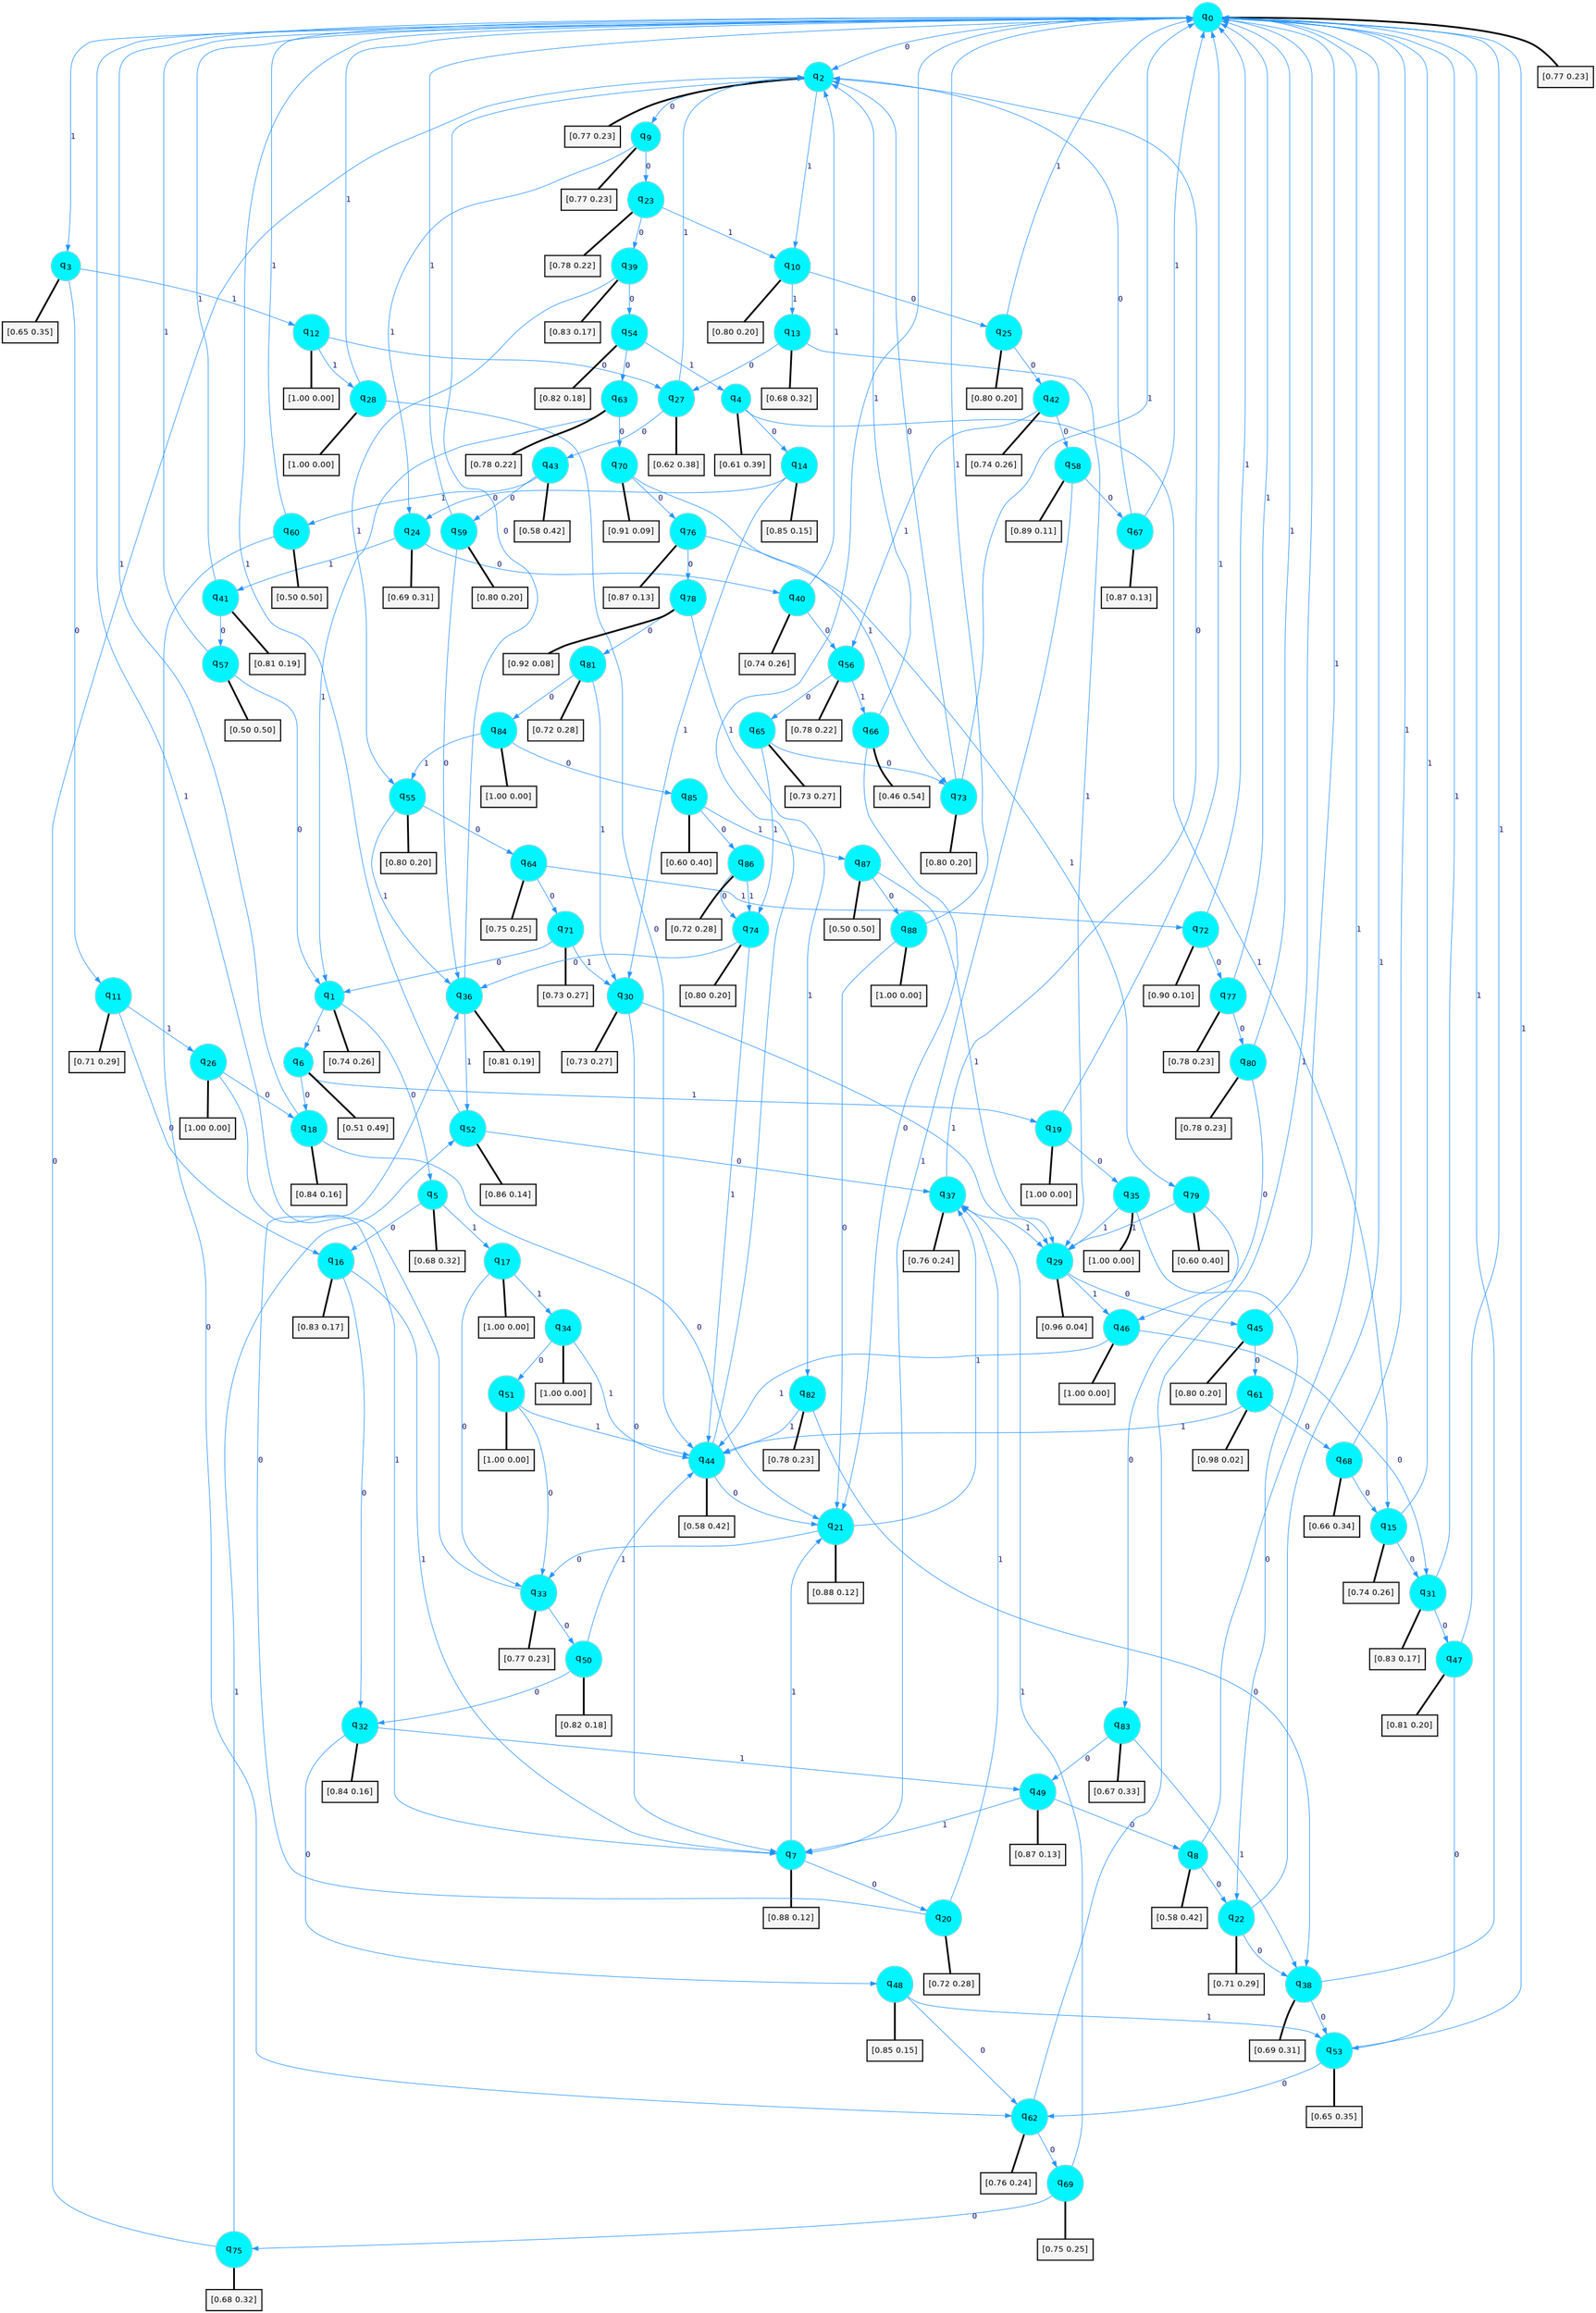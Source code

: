 digraph G {
graph [
bgcolor=transparent, dpi=300, rankdir=TD, size="40,25"];
node [
color=gray, fillcolor=turquoise1, fontcolor=black, fontname=Helvetica, fontsize=16, fontweight=bold, shape=circle, style=filled];
edge [
arrowsize=1, color=dodgerblue1, fontcolor=midnightblue, fontname=courier, fontweight=bold, penwidth=1, style=solid, weight=20];
0[label=<q<SUB>0</SUB>>];
1[label=<q<SUB>1</SUB>>];
2[label=<q<SUB>2</SUB>>];
3[label=<q<SUB>3</SUB>>];
4[label=<q<SUB>4</SUB>>];
5[label=<q<SUB>5</SUB>>];
6[label=<q<SUB>6</SUB>>];
7[label=<q<SUB>7</SUB>>];
8[label=<q<SUB>8</SUB>>];
9[label=<q<SUB>9</SUB>>];
10[label=<q<SUB>10</SUB>>];
11[label=<q<SUB>11</SUB>>];
12[label=<q<SUB>12</SUB>>];
13[label=<q<SUB>13</SUB>>];
14[label=<q<SUB>14</SUB>>];
15[label=<q<SUB>15</SUB>>];
16[label=<q<SUB>16</SUB>>];
17[label=<q<SUB>17</SUB>>];
18[label=<q<SUB>18</SUB>>];
19[label=<q<SUB>19</SUB>>];
20[label=<q<SUB>20</SUB>>];
21[label=<q<SUB>21</SUB>>];
22[label=<q<SUB>22</SUB>>];
23[label=<q<SUB>23</SUB>>];
24[label=<q<SUB>24</SUB>>];
25[label=<q<SUB>25</SUB>>];
26[label=<q<SUB>26</SUB>>];
27[label=<q<SUB>27</SUB>>];
28[label=<q<SUB>28</SUB>>];
29[label=<q<SUB>29</SUB>>];
30[label=<q<SUB>30</SUB>>];
31[label=<q<SUB>31</SUB>>];
32[label=<q<SUB>32</SUB>>];
33[label=<q<SUB>33</SUB>>];
34[label=<q<SUB>34</SUB>>];
35[label=<q<SUB>35</SUB>>];
36[label=<q<SUB>36</SUB>>];
37[label=<q<SUB>37</SUB>>];
38[label=<q<SUB>38</SUB>>];
39[label=<q<SUB>39</SUB>>];
40[label=<q<SUB>40</SUB>>];
41[label=<q<SUB>41</SUB>>];
42[label=<q<SUB>42</SUB>>];
43[label=<q<SUB>43</SUB>>];
44[label=<q<SUB>44</SUB>>];
45[label=<q<SUB>45</SUB>>];
46[label=<q<SUB>46</SUB>>];
47[label=<q<SUB>47</SUB>>];
48[label=<q<SUB>48</SUB>>];
49[label=<q<SUB>49</SUB>>];
50[label=<q<SUB>50</SUB>>];
51[label=<q<SUB>51</SUB>>];
52[label=<q<SUB>52</SUB>>];
53[label=<q<SUB>53</SUB>>];
54[label=<q<SUB>54</SUB>>];
55[label=<q<SUB>55</SUB>>];
56[label=<q<SUB>56</SUB>>];
57[label=<q<SUB>57</SUB>>];
58[label=<q<SUB>58</SUB>>];
59[label=<q<SUB>59</SUB>>];
60[label=<q<SUB>60</SUB>>];
61[label=<q<SUB>61</SUB>>];
62[label=<q<SUB>62</SUB>>];
63[label=<q<SUB>63</SUB>>];
64[label=<q<SUB>64</SUB>>];
65[label=<q<SUB>65</SUB>>];
66[label=<q<SUB>66</SUB>>];
67[label=<q<SUB>67</SUB>>];
68[label=<q<SUB>68</SUB>>];
69[label=<q<SUB>69</SUB>>];
70[label=<q<SUB>70</SUB>>];
71[label=<q<SUB>71</SUB>>];
72[label=<q<SUB>72</SUB>>];
73[label=<q<SUB>73</SUB>>];
74[label=<q<SUB>74</SUB>>];
75[label=<q<SUB>75</SUB>>];
76[label=<q<SUB>76</SUB>>];
77[label=<q<SUB>77</SUB>>];
78[label=<q<SUB>78</SUB>>];
79[label=<q<SUB>79</SUB>>];
80[label=<q<SUB>80</SUB>>];
81[label=<q<SUB>81</SUB>>];
82[label=<q<SUB>82</SUB>>];
83[label=<q<SUB>83</SUB>>];
84[label=<q<SUB>84</SUB>>];
85[label=<q<SUB>85</SUB>>];
86[label=<q<SUB>86</SUB>>];
87[label=<q<SUB>87</SUB>>];
88[label=<q<SUB>88</SUB>>];
89[label="[0.77 0.23]", shape=box,fontcolor=black, fontname=Helvetica, fontsize=14, penwidth=2, fillcolor=whitesmoke,color=black];
90[label="[0.74 0.26]", shape=box,fontcolor=black, fontname=Helvetica, fontsize=14, penwidth=2, fillcolor=whitesmoke,color=black];
91[label="[0.77 0.23]", shape=box,fontcolor=black, fontname=Helvetica, fontsize=14, penwidth=2, fillcolor=whitesmoke,color=black];
92[label="[0.65 0.35]", shape=box,fontcolor=black, fontname=Helvetica, fontsize=14, penwidth=2, fillcolor=whitesmoke,color=black];
93[label="[0.61 0.39]", shape=box,fontcolor=black, fontname=Helvetica, fontsize=14, penwidth=2, fillcolor=whitesmoke,color=black];
94[label="[0.68 0.32]", shape=box,fontcolor=black, fontname=Helvetica, fontsize=14, penwidth=2, fillcolor=whitesmoke,color=black];
95[label="[0.51 0.49]", shape=box,fontcolor=black, fontname=Helvetica, fontsize=14, penwidth=2, fillcolor=whitesmoke,color=black];
96[label="[0.88 0.12]", shape=box,fontcolor=black, fontname=Helvetica, fontsize=14, penwidth=2, fillcolor=whitesmoke,color=black];
97[label="[0.58 0.42]", shape=box,fontcolor=black, fontname=Helvetica, fontsize=14, penwidth=2, fillcolor=whitesmoke,color=black];
98[label="[0.77 0.23]", shape=box,fontcolor=black, fontname=Helvetica, fontsize=14, penwidth=2, fillcolor=whitesmoke,color=black];
99[label="[0.80 0.20]", shape=box,fontcolor=black, fontname=Helvetica, fontsize=14, penwidth=2, fillcolor=whitesmoke,color=black];
100[label="[0.71 0.29]", shape=box,fontcolor=black, fontname=Helvetica, fontsize=14, penwidth=2, fillcolor=whitesmoke,color=black];
101[label="[1.00 0.00]", shape=box,fontcolor=black, fontname=Helvetica, fontsize=14, penwidth=2, fillcolor=whitesmoke,color=black];
102[label="[0.68 0.32]", shape=box,fontcolor=black, fontname=Helvetica, fontsize=14, penwidth=2, fillcolor=whitesmoke,color=black];
103[label="[0.85 0.15]", shape=box,fontcolor=black, fontname=Helvetica, fontsize=14, penwidth=2, fillcolor=whitesmoke,color=black];
104[label="[0.74 0.26]", shape=box,fontcolor=black, fontname=Helvetica, fontsize=14, penwidth=2, fillcolor=whitesmoke,color=black];
105[label="[0.83 0.17]", shape=box,fontcolor=black, fontname=Helvetica, fontsize=14, penwidth=2, fillcolor=whitesmoke,color=black];
106[label="[1.00 0.00]", shape=box,fontcolor=black, fontname=Helvetica, fontsize=14, penwidth=2, fillcolor=whitesmoke,color=black];
107[label="[0.84 0.16]", shape=box,fontcolor=black, fontname=Helvetica, fontsize=14, penwidth=2, fillcolor=whitesmoke,color=black];
108[label="[1.00 0.00]", shape=box,fontcolor=black, fontname=Helvetica, fontsize=14, penwidth=2, fillcolor=whitesmoke,color=black];
109[label="[0.72 0.28]", shape=box,fontcolor=black, fontname=Helvetica, fontsize=14, penwidth=2, fillcolor=whitesmoke,color=black];
110[label="[0.88 0.12]", shape=box,fontcolor=black, fontname=Helvetica, fontsize=14, penwidth=2, fillcolor=whitesmoke,color=black];
111[label="[0.71 0.29]", shape=box,fontcolor=black, fontname=Helvetica, fontsize=14, penwidth=2, fillcolor=whitesmoke,color=black];
112[label="[0.78 0.22]", shape=box,fontcolor=black, fontname=Helvetica, fontsize=14, penwidth=2, fillcolor=whitesmoke,color=black];
113[label="[0.69 0.31]", shape=box,fontcolor=black, fontname=Helvetica, fontsize=14, penwidth=2, fillcolor=whitesmoke,color=black];
114[label="[0.80 0.20]", shape=box,fontcolor=black, fontname=Helvetica, fontsize=14, penwidth=2, fillcolor=whitesmoke,color=black];
115[label="[1.00 0.00]", shape=box,fontcolor=black, fontname=Helvetica, fontsize=14, penwidth=2, fillcolor=whitesmoke,color=black];
116[label="[0.62 0.38]", shape=box,fontcolor=black, fontname=Helvetica, fontsize=14, penwidth=2, fillcolor=whitesmoke,color=black];
117[label="[1.00 0.00]", shape=box,fontcolor=black, fontname=Helvetica, fontsize=14, penwidth=2, fillcolor=whitesmoke,color=black];
118[label="[0.96 0.04]", shape=box,fontcolor=black, fontname=Helvetica, fontsize=14, penwidth=2, fillcolor=whitesmoke,color=black];
119[label="[0.73 0.27]", shape=box,fontcolor=black, fontname=Helvetica, fontsize=14, penwidth=2, fillcolor=whitesmoke,color=black];
120[label="[0.83 0.17]", shape=box,fontcolor=black, fontname=Helvetica, fontsize=14, penwidth=2, fillcolor=whitesmoke,color=black];
121[label="[0.84 0.16]", shape=box,fontcolor=black, fontname=Helvetica, fontsize=14, penwidth=2, fillcolor=whitesmoke,color=black];
122[label="[0.77 0.23]", shape=box,fontcolor=black, fontname=Helvetica, fontsize=14, penwidth=2, fillcolor=whitesmoke,color=black];
123[label="[1.00 0.00]", shape=box,fontcolor=black, fontname=Helvetica, fontsize=14, penwidth=2, fillcolor=whitesmoke,color=black];
124[label="[1.00 0.00]", shape=box,fontcolor=black, fontname=Helvetica, fontsize=14, penwidth=2, fillcolor=whitesmoke,color=black];
125[label="[0.81 0.19]", shape=box,fontcolor=black, fontname=Helvetica, fontsize=14, penwidth=2, fillcolor=whitesmoke,color=black];
126[label="[0.76 0.24]", shape=box,fontcolor=black, fontname=Helvetica, fontsize=14, penwidth=2, fillcolor=whitesmoke,color=black];
127[label="[0.69 0.31]", shape=box,fontcolor=black, fontname=Helvetica, fontsize=14, penwidth=2, fillcolor=whitesmoke,color=black];
128[label="[0.83 0.17]", shape=box,fontcolor=black, fontname=Helvetica, fontsize=14, penwidth=2, fillcolor=whitesmoke,color=black];
129[label="[0.74 0.26]", shape=box,fontcolor=black, fontname=Helvetica, fontsize=14, penwidth=2, fillcolor=whitesmoke,color=black];
130[label="[0.81 0.19]", shape=box,fontcolor=black, fontname=Helvetica, fontsize=14, penwidth=2, fillcolor=whitesmoke,color=black];
131[label="[0.74 0.26]", shape=box,fontcolor=black, fontname=Helvetica, fontsize=14, penwidth=2, fillcolor=whitesmoke,color=black];
132[label="[0.58 0.42]", shape=box,fontcolor=black, fontname=Helvetica, fontsize=14, penwidth=2, fillcolor=whitesmoke,color=black];
133[label="[0.58 0.42]", shape=box,fontcolor=black, fontname=Helvetica, fontsize=14, penwidth=2, fillcolor=whitesmoke,color=black];
134[label="[0.80 0.20]", shape=box,fontcolor=black, fontname=Helvetica, fontsize=14, penwidth=2, fillcolor=whitesmoke,color=black];
135[label="[1.00 0.00]", shape=box,fontcolor=black, fontname=Helvetica, fontsize=14, penwidth=2, fillcolor=whitesmoke,color=black];
136[label="[0.81 0.20]", shape=box,fontcolor=black, fontname=Helvetica, fontsize=14, penwidth=2, fillcolor=whitesmoke,color=black];
137[label="[0.85 0.15]", shape=box,fontcolor=black, fontname=Helvetica, fontsize=14, penwidth=2, fillcolor=whitesmoke,color=black];
138[label="[0.87 0.13]", shape=box,fontcolor=black, fontname=Helvetica, fontsize=14, penwidth=2, fillcolor=whitesmoke,color=black];
139[label="[0.82 0.18]", shape=box,fontcolor=black, fontname=Helvetica, fontsize=14, penwidth=2, fillcolor=whitesmoke,color=black];
140[label="[1.00 0.00]", shape=box,fontcolor=black, fontname=Helvetica, fontsize=14, penwidth=2, fillcolor=whitesmoke,color=black];
141[label="[0.86 0.14]", shape=box,fontcolor=black, fontname=Helvetica, fontsize=14, penwidth=2, fillcolor=whitesmoke,color=black];
142[label="[0.65 0.35]", shape=box,fontcolor=black, fontname=Helvetica, fontsize=14, penwidth=2, fillcolor=whitesmoke,color=black];
143[label="[0.82 0.18]", shape=box,fontcolor=black, fontname=Helvetica, fontsize=14, penwidth=2, fillcolor=whitesmoke,color=black];
144[label="[0.80 0.20]", shape=box,fontcolor=black, fontname=Helvetica, fontsize=14, penwidth=2, fillcolor=whitesmoke,color=black];
145[label="[0.78 0.22]", shape=box,fontcolor=black, fontname=Helvetica, fontsize=14, penwidth=2, fillcolor=whitesmoke,color=black];
146[label="[0.50 0.50]", shape=box,fontcolor=black, fontname=Helvetica, fontsize=14, penwidth=2, fillcolor=whitesmoke,color=black];
147[label="[0.89 0.11]", shape=box,fontcolor=black, fontname=Helvetica, fontsize=14, penwidth=2, fillcolor=whitesmoke,color=black];
148[label="[0.80 0.20]", shape=box,fontcolor=black, fontname=Helvetica, fontsize=14, penwidth=2, fillcolor=whitesmoke,color=black];
149[label="[0.50 0.50]", shape=box,fontcolor=black, fontname=Helvetica, fontsize=14, penwidth=2, fillcolor=whitesmoke,color=black];
150[label="[0.98 0.02]", shape=box,fontcolor=black, fontname=Helvetica, fontsize=14, penwidth=2, fillcolor=whitesmoke,color=black];
151[label="[0.76 0.24]", shape=box,fontcolor=black, fontname=Helvetica, fontsize=14, penwidth=2, fillcolor=whitesmoke,color=black];
152[label="[0.78 0.22]", shape=box,fontcolor=black, fontname=Helvetica, fontsize=14, penwidth=2, fillcolor=whitesmoke,color=black];
153[label="[0.75 0.25]", shape=box,fontcolor=black, fontname=Helvetica, fontsize=14, penwidth=2, fillcolor=whitesmoke,color=black];
154[label="[0.73 0.27]", shape=box,fontcolor=black, fontname=Helvetica, fontsize=14, penwidth=2, fillcolor=whitesmoke,color=black];
155[label="[0.46 0.54]", shape=box,fontcolor=black, fontname=Helvetica, fontsize=14, penwidth=2, fillcolor=whitesmoke,color=black];
156[label="[0.87 0.13]", shape=box,fontcolor=black, fontname=Helvetica, fontsize=14, penwidth=2, fillcolor=whitesmoke,color=black];
157[label="[0.66 0.34]", shape=box,fontcolor=black, fontname=Helvetica, fontsize=14, penwidth=2, fillcolor=whitesmoke,color=black];
158[label="[0.75 0.25]", shape=box,fontcolor=black, fontname=Helvetica, fontsize=14, penwidth=2, fillcolor=whitesmoke,color=black];
159[label="[0.91 0.09]", shape=box,fontcolor=black, fontname=Helvetica, fontsize=14, penwidth=2, fillcolor=whitesmoke,color=black];
160[label="[0.73 0.27]", shape=box,fontcolor=black, fontname=Helvetica, fontsize=14, penwidth=2, fillcolor=whitesmoke,color=black];
161[label="[0.90 0.10]", shape=box,fontcolor=black, fontname=Helvetica, fontsize=14, penwidth=2, fillcolor=whitesmoke,color=black];
162[label="[0.80 0.20]", shape=box,fontcolor=black, fontname=Helvetica, fontsize=14, penwidth=2, fillcolor=whitesmoke,color=black];
163[label="[0.80 0.20]", shape=box,fontcolor=black, fontname=Helvetica, fontsize=14, penwidth=2, fillcolor=whitesmoke,color=black];
164[label="[0.68 0.32]", shape=box,fontcolor=black, fontname=Helvetica, fontsize=14, penwidth=2, fillcolor=whitesmoke,color=black];
165[label="[0.87 0.13]", shape=box,fontcolor=black, fontname=Helvetica, fontsize=14, penwidth=2, fillcolor=whitesmoke,color=black];
166[label="[0.78 0.23]", shape=box,fontcolor=black, fontname=Helvetica, fontsize=14, penwidth=2, fillcolor=whitesmoke,color=black];
167[label="[0.92 0.08]", shape=box,fontcolor=black, fontname=Helvetica, fontsize=14, penwidth=2, fillcolor=whitesmoke,color=black];
168[label="[0.60 0.40]", shape=box,fontcolor=black, fontname=Helvetica, fontsize=14, penwidth=2, fillcolor=whitesmoke,color=black];
169[label="[0.78 0.23]", shape=box,fontcolor=black, fontname=Helvetica, fontsize=14, penwidth=2, fillcolor=whitesmoke,color=black];
170[label="[0.72 0.28]", shape=box,fontcolor=black, fontname=Helvetica, fontsize=14, penwidth=2, fillcolor=whitesmoke,color=black];
171[label="[0.78 0.23]", shape=box,fontcolor=black, fontname=Helvetica, fontsize=14, penwidth=2, fillcolor=whitesmoke,color=black];
172[label="[0.67 0.33]", shape=box,fontcolor=black, fontname=Helvetica, fontsize=14, penwidth=2, fillcolor=whitesmoke,color=black];
173[label="[1.00 0.00]", shape=box,fontcolor=black, fontname=Helvetica, fontsize=14, penwidth=2, fillcolor=whitesmoke,color=black];
174[label="[0.60 0.40]", shape=box,fontcolor=black, fontname=Helvetica, fontsize=14, penwidth=2, fillcolor=whitesmoke,color=black];
175[label="[0.72 0.28]", shape=box,fontcolor=black, fontname=Helvetica, fontsize=14, penwidth=2, fillcolor=whitesmoke,color=black];
176[label="[0.50 0.50]", shape=box,fontcolor=black, fontname=Helvetica, fontsize=14, penwidth=2, fillcolor=whitesmoke,color=black];
177[label="[1.00 0.00]", shape=box,fontcolor=black, fontname=Helvetica, fontsize=14, penwidth=2, fillcolor=whitesmoke,color=black];
0->2 [label=0];
0->3 [label=1];
0->89 [arrowhead=none, penwidth=3,color=black];
1->5 [label=0];
1->6 [label=1];
1->90 [arrowhead=none, penwidth=3,color=black];
2->9 [label=0];
2->10 [label=1];
2->91 [arrowhead=none, penwidth=3,color=black];
3->11 [label=0];
3->12 [label=1];
3->92 [arrowhead=none, penwidth=3,color=black];
4->14 [label=0];
4->15 [label=1];
4->93 [arrowhead=none, penwidth=3,color=black];
5->16 [label=0];
5->17 [label=1];
5->94 [arrowhead=none, penwidth=3,color=black];
6->18 [label=0];
6->19 [label=1];
6->95 [arrowhead=none, penwidth=3,color=black];
7->20 [label=0];
7->21 [label=1];
7->96 [arrowhead=none, penwidth=3,color=black];
8->22 [label=0];
8->0 [label=1];
8->97 [arrowhead=none, penwidth=3,color=black];
9->23 [label=0];
9->24 [label=1];
9->98 [arrowhead=none, penwidth=3,color=black];
10->25 [label=0];
10->13 [label=1];
10->99 [arrowhead=none, penwidth=3,color=black];
11->16 [label=0];
11->26 [label=1];
11->100 [arrowhead=none, penwidth=3,color=black];
12->27 [label=0];
12->28 [label=1];
12->101 [arrowhead=none, penwidth=3,color=black];
13->27 [label=0];
13->29 [label=1];
13->102 [arrowhead=none, penwidth=3,color=black];
14->24 [label=0];
14->30 [label=1];
14->103 [arrowhead=none, penwidth=3,color=black];
15->31 [label=0];
15->0 [label=1];
15->104 [arrowhead=none, penwidth=3,color=black];
16->32 [label=0];
16->7 [label=1];
16->105 [arrowhead=none, penwidth=3,color=black];
17->33 [label=0];
17->34 [label=1];
17->106 [arrowhead=none, penwidth=3,color=black];
18->21 [label=0];
18->0 [label=1];
18->107 [arrowhead=none, penwidth=3,color=black];
19->35 [label=0];
19->0 [label=1];
19->108 [arrowhead=none, penwidth=3,color=black];
20->36 [label=0];
20->37 [label=1];
20->109 [arrowhead=none, penwidth=3,color=black];
21->33 [label=0];
21->37 [label=1];
21->110 [arrowhead=none, penwidth=3,color=black];
22->38 [label=0];
22->0 [label=1];
22->111 [arrowhead=none, penwidth=3,color=black];
23->39 [label=0];
23->10 [label=1];
23->112 [arrowhead=none, penwidth=3,color=black];
24->40 [label=0];
24->41 [label=1];
24->113 [arrowhead=none, penwidth=3,color=black];
25->42 [label=0];
25->0 [label=1];
25->114 [arrowhead=none, penwidth=3,color=black];
26->18 [label=0];
26->7 [label=1];
26->115 [arrowhead=none, penwidth=3,color=black];
27->43 [label=0];
27->2 [label=1];
27->116 [arrowhead=none, penwidth=3,color=black];
28->44 [label=0];
28->0 [label=1];
28->117 [arrowhead=none, penwidth=3,color=black];
29->45 [label=0];
29->46 [label=1];
29->118 [arrowhead=none, penwidth=3,color=black];
30->7 [label=0];
30->29 [label=1];
30->119 [arrowhead=none, penwidth=3,color=black];
31->47 [label=0];
31->0 [label=1];
31->120 [arrowhead=none, penwidth=3,color=black];
32->48 [label=0];
32->49 [label=1];
32->121 [arrowhead=none, penwidth=3,color=black];
33->50 [label=0];
33->0 [label=1];
33->122 [arrowhead=none, penwidth=3,color=black];
34->51 [label=0];
34->44 [label=1];
34->123 [arrowhead=none, penwidth=3,color=black];
35->22 [label=0];
35->29 [label=1];
35->124 [arrowhead=none, penwidth=3,color=black];
36->2 [label=0];
36->52 [label=1];
36->125 [arrowhead=none, penwidth=3,color=black];
37->2 [label=0];
37->29 [label=1];
37->126 [arrowhead=none, penwidth=3,color=black];
38->53 [label=0];
38->0 [label=1];
38->127 [arrowhead=none, penwidth=3,color=black];
39->54 [label=0];
39->55 [label=1];
39->128 [arrowhead=none, penwidth=3,color=black];
40->56 [label=0];
40->2 [label=1];
40->129 [arrowhead=none, penwidth=3,color=black];
41->57 [label=0];
41->0 [label=1];
41->130 [arrowhead=none, penwidth=3,color=black];
42->58 [label=0];
42->56 [label=1];
42->131 [arrowhead=none, penwidth=3,color=black];
43->59 [label=0];
43->60 [label=1];
43->132 [arrowhead=none, penwidth=3,color=black];
44->21 [label=0];
44->0 [label=1];
44->133 [arrowhead=none, penwidth=3,color=black];
45->61 [label=0];
45->0 [label=1];
45->134 [arrowhead=none, penwidth=3,color=black];
46->31 [label=0];
46->44 [label=1];
46->135 [arrowhead=none, penwidth=3,color=black];
47->53 [label=0];
47->0 [label=1];
47->136 [arrowhead=none, penwidth=3,color=black];
48->62 [label=0];
48->53 [label=1];
48->137 [arrowhead=none, penwidth=3,color=black];
49->8 [label=0];
49->7 [label=1];
49->138 [arrowhead=none, penwidth=3,color=black];
50->32 [label=0];
50->44 [label=1];
50->139 [arrowhead=none, penwidth=3,color=black];
51->33 [label=0];
51->44 [label=1];
51->140 [arrowhead=none, penwidth=3,color=black];
52->37 [label=0];
52->0 [label=1];
52->141 [arrowhead=none, penwidth=3,color=black];
53->62 [label=0];
53->0 [label=1];
53->142 [arrowhead=none, penwidth=3,color=black];
54->63 [label=0];
54->4 [label=1];
54->143 [arrowhead=none, penwidth=3,color=black];
55->64 [label=0];
55->36 [label=1];
55->144 [arrowhead=none, penwidth=3,color=black];
56->65 [label=0];
56->66 [label=1];
56->145 [arrowhead=none, penwidth=3,color=black];
57->1 [label=0];
57->0 [label=1];
57->146 [arrowhead=none, penwidth=3,color=black];
58->67 [label=0];
58->7 [label=1];
58->147 [arrowhead=none, penwidth=3,color=black];
59->36 [label=0];
59->0 [label=1];
59->148 [arrowhead=none, penwidth=3,color=black];
60->62 [label=0];
60->0 [label=1];
60->149 [arrowhead=none, penwidth=3,color=black];
61->68 [label=0];
61->44 [label=1];
61->150 [arrowhead=none, penwidth=3,color=black];
62->69 [label=0];
62->0 [label=1];
62->151 [arrowhead=none, penwidth=3,color=black];
63->70 [label=0];
63->1 [label=1];
63->152 [arrowhead=none, penwidth=3,color=black];
64->71 [label=0];
64->72 [label=1];
64->153 [arrowhead=none, penwidth=3,color=black];
65->73 [label=0];
65->74 [label=1];
65->154 [arrowhead=none, penwidth=3,color=black];
66->21 [label=0];
66->2 [label=1];
66->155 [arrowhead=none, penwidth=3,color=black];
67->2 [label=0];
67->0 [label=1];
67->156 [arrowhead=none, penwidth=3,color=black];
68->15 [label=0];
68->0 [label=1];
68->157 [arrowhead=none, penwidth=3,color=black];
69->75 [label=0];
69->37 [label=1];
69->158 [arrowhead=none, penwidth=3,color=black];
70->76 [label=0];
70->73 [label=1];
70->159 [arrowhead=none, penwidth=3,color=black];
71->1 [label=0];
71->30 [label=1];
71->160 [arrowhead=none, penwidth=3,color=black];
72->77 [label=0];
72->0 [label=1];
72->161 [arrowhead=none, penwidth=3,color=black];
73->2 [label=0];
73->0 [label=1];
73->162 [arrowhead=none, penwidth=3,color=black];
74->36 [label=0];
74->44 [label=1];
74->163 [arrowhead=none, penwidth=3,color=black];
75->2 [label=0];
75->52 [label=1];
75->164 [arrowhead=none, penwidth=3,color=black];
76->78 [label=0];
76->79 [label=1];
76->165 [arrowhead=none, penwidth=3,color=black];
77->80 [label=0];
77->0 [label=1];
77->166 [arrowhead=none, penwidth=3,color=black];
78->81 [label=0];
78->82 [label=1];
78->167 [arrowhead=none, penwidth=3,color=black];
79->83 [label=0];
79->29 [label=1];
79->168 [arrowhead=none, penwidth=3,color=black];
80->46 [label=0];
80->0 [label=1];
80->169 [arrowhead=none, penwidth=3,color=black];
81->84 [label=0];
81->30 [label=1];
81->170 [arrowhead=none, penwidth=3,color=black];
82->38 [label=0];
82->44 [label=1];
82->171 [arrowhead=none, penwidth=3,color=black];
83->49 [label=0];
83->38 [label=1];
83->172 [arrowhead=none, penwidth=3,color=black];
84->85 [label=0];
84->55 [label=1];
84->173 [arrowhead=none, penwidth=3,color=black];
85->86 [label=0];
85->87 [label=1];
85->174 [arrowhead=none, penwidth=3,color=black];
86->74 [label=0];
86->74 [label=1];
86->175 [arrowhead=none, penwidth=3,color=black];
87->88 [label=0];
87->29 [label=1];
87->176 [arrowhead=none, penwidth=3,color=black];
88->21 [label=0];
88->0 [label=1];
88->177 [arrowhead=none, penwidth=3,color=black];
}
